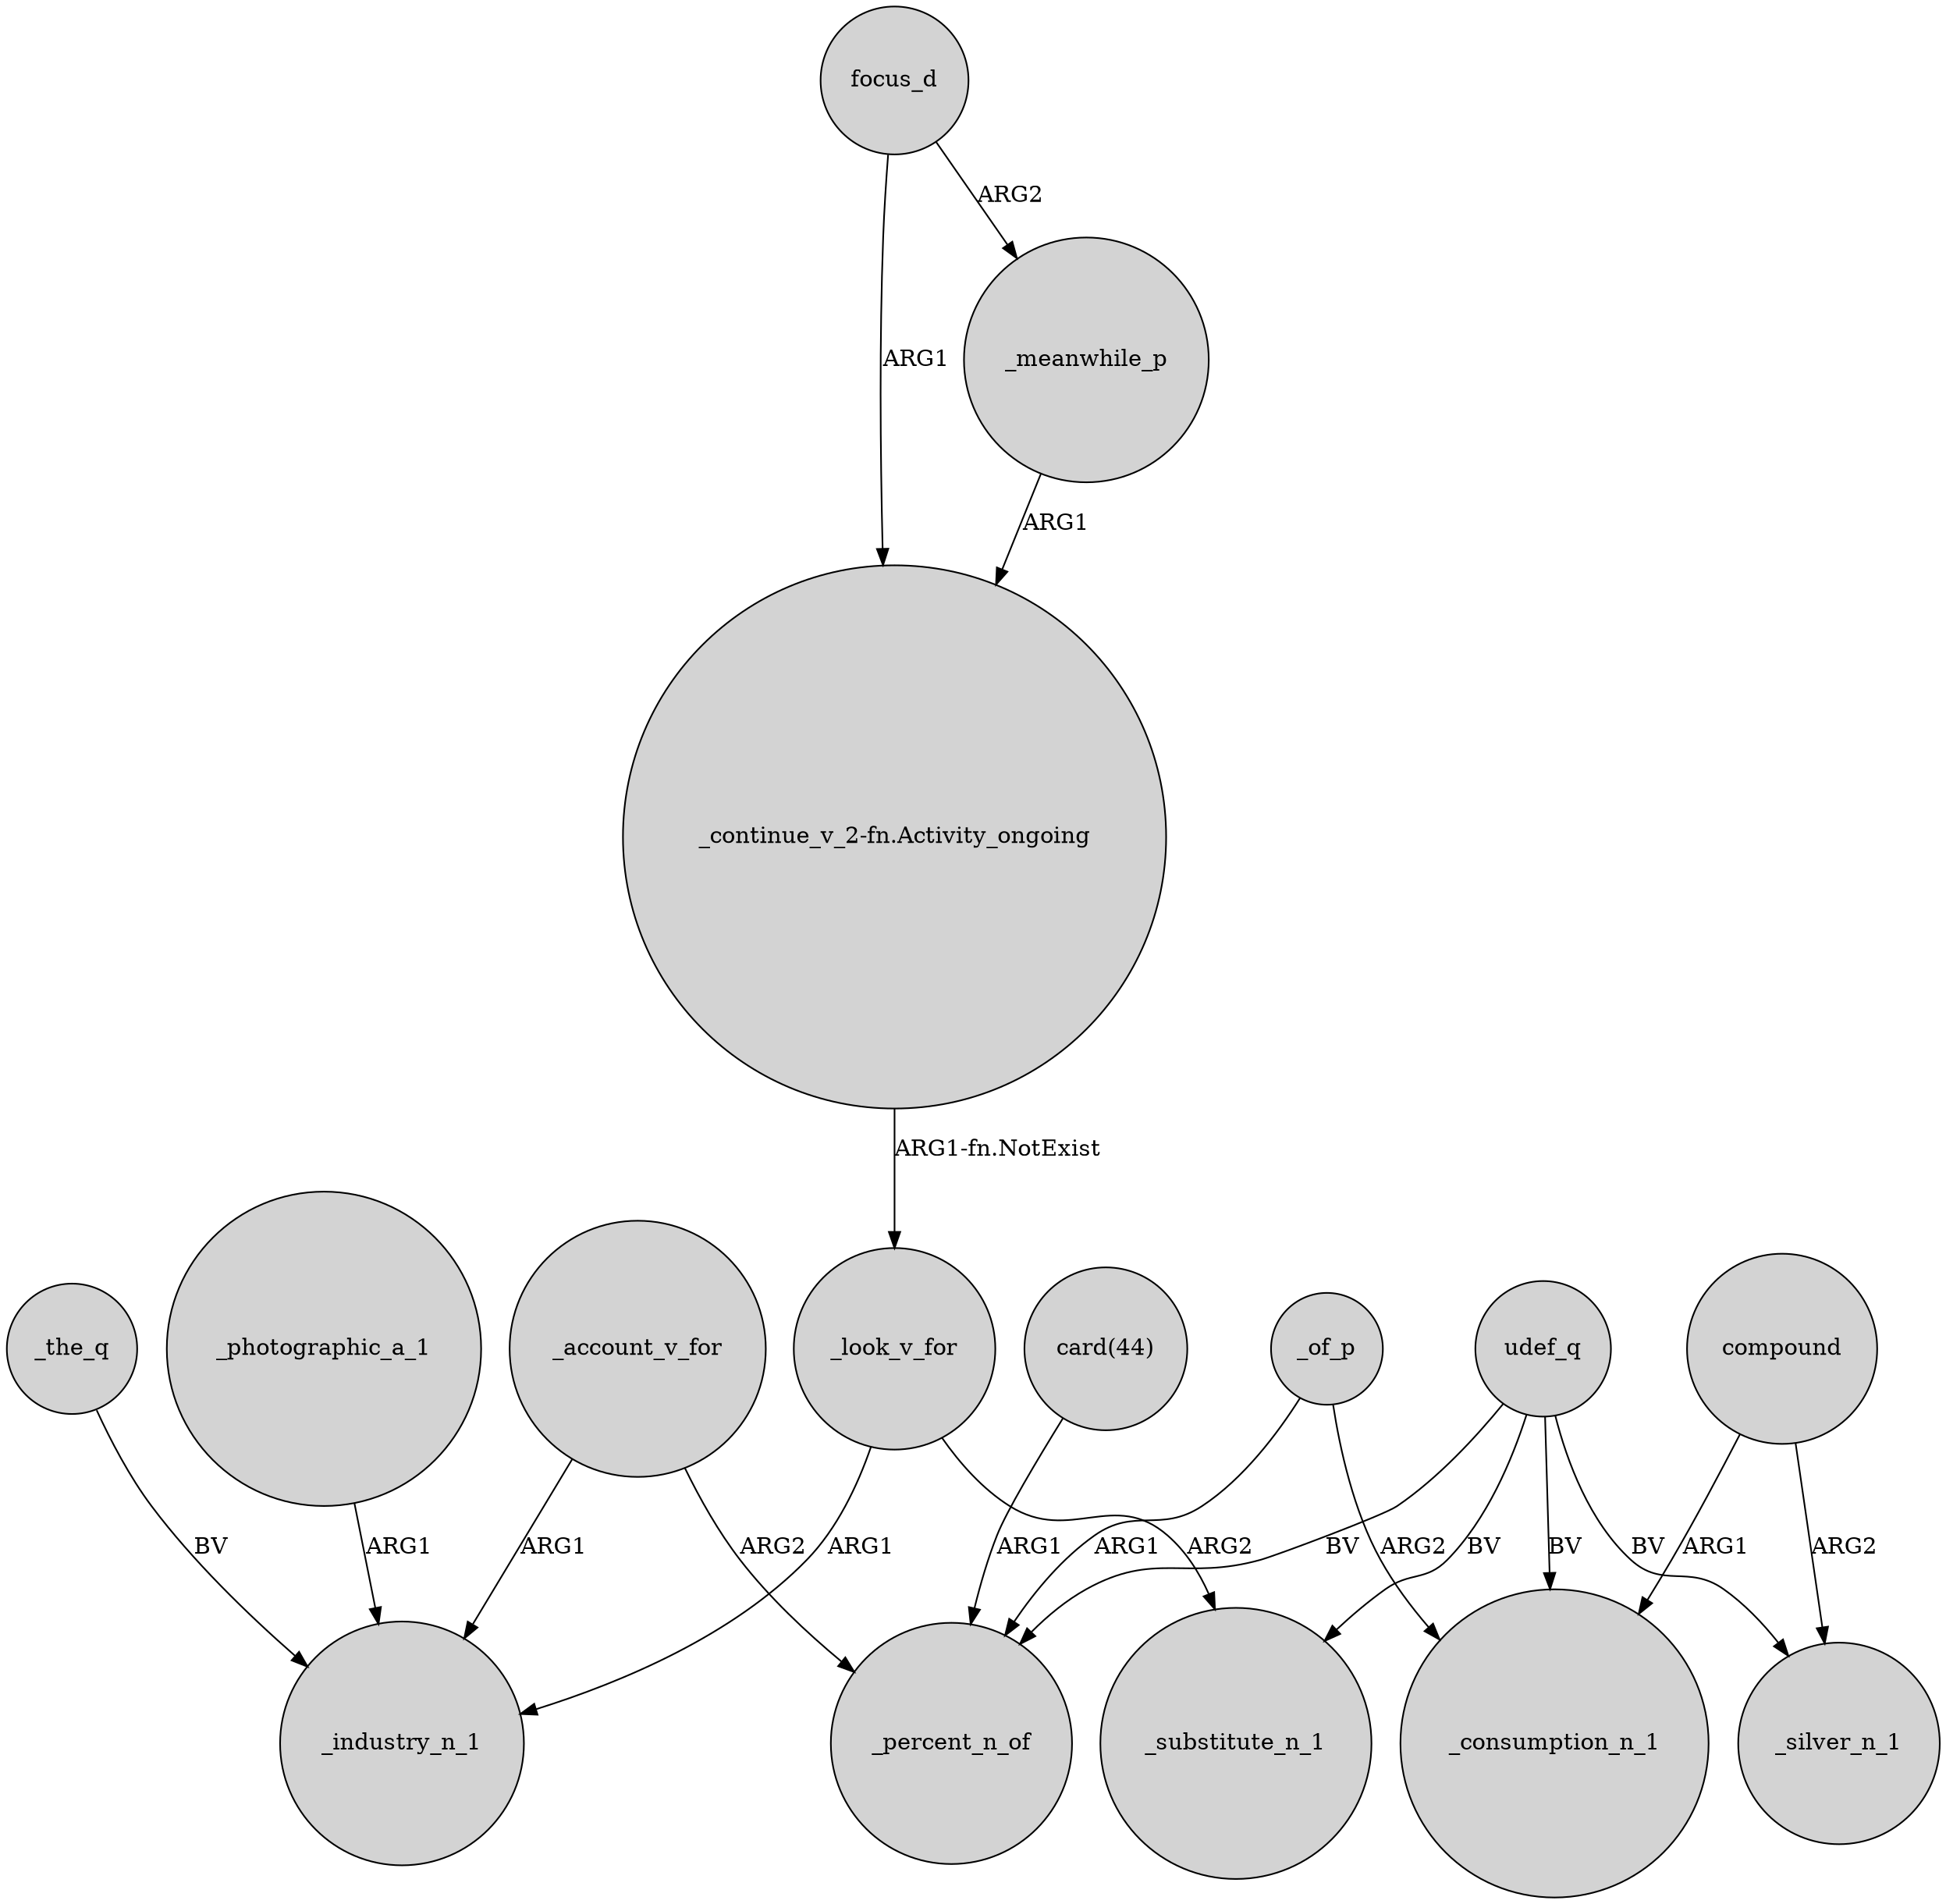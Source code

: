digraph {
	node [shape=circle style=filled]
	udef_q -> _substitute_n_1 [label=BV]
	"_continue_v_2-fn.Activity_ongoing" -> _look_v_for [label="ARG1-fn.NotExist"]
	compound -> _consumption_n_1 [label=ARG1]
	_the_q -> _industry_n_1 [label=BV]
	_of_p -> _percent_n_of [label=ARG1]
	focus_d -> _meanwhile_p [label=ARG2]
	_meanwhile_p -> "_continue_v_2-fn.Activity_ongoing" [label=ARG1]
	_account_v_for -> _percent_n_of [label=ARG2]
	_look_v_for -> _substitute_n_1 [label=ARG2]
	_look_v_for -> _industry_n_1 [label=ARG1]
	_photographic_a_1 -> _industry_n_1 [label=ARG1]
	_of_p -> _consumption_n_1 [label=ARG2]
	_account_v_for -> _industry_n_1 [label=ARG1]
	udef_q -> _percent_n_of [label=BV]
	compound -> _silver_n_1 [label=ARG2]
	focus_d -> "_continue_v_2-fn.Activity_ongoing" [label=ARG1]
	udef_q -> _consumption_n_1 [label=BV]
	"card(44)" -> _percent_n_of [label=ARG1]
	udef_q -> _silver_n_1 [label=BV]
}
